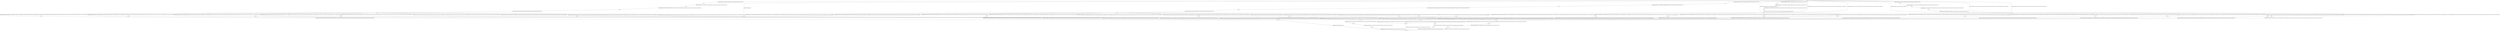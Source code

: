 digraph G {
  0 [shape=circle, ];
  1 [shape=circle, ];
  9 [shape=circle, ];
  12 [shape=circle, ];
  16 [shape=circle, ];
  19 [shape=circle, ];
  22 [shape=circle, ];
  51 [shape=circle, ];
  54 [shape=circle, ];
  58 [shape=circle, ];
  84 [shape=circle, ];
  85 [shape=circle, ];
  184 [shape=circle, ];
  185 [shape=circle, ];
  186 [shape=circle, ];
  325 [shape=circle, ];
  326 [shape=circle, ];
  327 [shape=circle, ];
  328 [shape=circle, ];
  333 [shape=circle, ];
  336 [shape=circle, ];
  350 [shape=circle, ];
  370 [shape=circle, ];
  371 [shape=circle, ];
  404 [shape=circle, ];
  407 [shape=circle, ];
  412 [shape=circle, ];
  417 [shape=circle, ];
  462 [shape=circle, ];
  463 [shape=circle, ];
  524 [shape=circle, ];
  525 [shape=circle, ];
  535 [shape=circle, ];
  542 [shape=circle, ];
  550 [shape=circle, ];
  585 [shape=circle, ];
  587 [shape=circle, ];
  588 [shape=circle, ];
  618 [shape=circle, ];
  2258 [shape=circle, ];
  2294 [shape=circle, ];
  2376 [shape=circle, ];
  2458 [shape=circle, ];
  5330 [shape=circle, ];
  5335 [shape=circle, ];
  5786 [shape=circle, ];
  5818 [shape=circle, ];
  7360 [shape=circle, ];
  7361 [shape=circle, ];
  7849 [shape=circle, ];
  
  
  0 -> 9 [label="((IAttacker(CTimerEnable 1))(((OTime((k 15)(gie false)(umem_val 0)(reg_val 0)(timerA_counter 0)(mode UM))))()8))",
          ];
  0 -> 12 [label="((IAttacker(CTimerEnable 4))(((OTime((k 15)(gie false)(umem_val 0)(reg_val 0)(timerA_counter 0)(mode UM))))()8))",
           ];
  0 -> 16 [label="((IAttacker(CTimerEnable 3))(((OTime((k 16)(gie false)(umem_val 0)(reg_val 0)(timerA_counter 0)(mode UM))))()8))",
           ];
  0 -> 19 [label="((IAttacker(CTimerEnable 2))(((OTime((k 15)(gie false)(umem_val 0)(reg_val 0)(timerA_counter 0)(mode UM))))()8))",
           ];
  9 -> 51 [label="((IAttacker(CCreateEncl(enc_s enc_e data_s data_e)))(((OTime((k 648)(gie true)(umem_val 0)(reg_val 0)(timerA_counter 0)(mode UM))))()18))",
           ];
  12 -> 54 [label="((IAttacker(CCreateEncl(enc_s enc_e data_s data_e)))(((OTime((k 648)(gie true)(umem_val 0)(reg_val 0)(timerA_counter 0)(mode UM))))()18))",
            ];
  16 -> 58 [label="((IAttacker(CCreateEncl(enc_s enc_e data_s data_e)))(((OTime((k 648)(gie true)(umem_val 0)(reg_val 0)(timerA_counter 0)(mode UM))))()18))",
            ];
  19 -> 22 [label="((IAttacker(CCreateEncl(enc_s enc_e data_s data_e)))(((OTime((k 648)(gie true)(umem_val 0)(reg_val 0)(timerA_counter 0)(mode UM))))()18))",
            ];
  22 -> 85 [label="((IAttacker(CJmpIn enc_s))(((OTime((k 18)(gie true)(umem_val 0)(reg_val 0)(timerA_counter 0)(mode UM)))(OJmpIn((k 3)(gie true)(umem_val 0)(reg_val 0)(timerA_counter 2)(mode PM))))()23))",
            ];
  51 -> 325 [label="((IAttacker(CJmpIn enc_s))(((OTime((k 18)(gie true)(umem_val 0)(reg_val 0)(timerA_counter 0)(mode UM)))(OJmpIn((k 3)(gie true)(umem_val 0)(reg_val 0)(timerA_counter 2)(mode PM))))()23))",
             ];
  54 -> 84 [label="((IAttacker(CJmpIn enc_s))(((OTime((k 18)(gie true)(umem_val 0)(reg_val 0)(timerA_counter 0)(mode UM)))(OJmpIn((k 3)(gie true)(umem_val 0)(reg_val 0)(timerA_counter 2)(mode PM))))()23))",
            ];
  58 -> 184 [label="((IAttacker(CJmpIn enc_s))(((OTime((k 18)(gie true)(umem_val 0)(reg_val 0)(timerA_counter 0)(mode UM)))(OJmpIn((k 3)(gie true)(umem_val 0)(reg_val 0)(timerA_counter 2)(mode PM))))()23))",
             ];
  84 -> 462 [label="((IEnclave(CInst(I_CMP(S_IMM 0)(D_R(R 4)))))(((OTime((k 1)(gie true)(umem_val 0)(reg_val 0)(timerA_counter 3)(mode PM))))()24))",
             ];
  85 -> 186 [label="((IEnclave(CInst(I_CMP(S_IMM 0)(D_R(R 4)))))(((OTime((k 1)(gie true)(umem_val 0)(reg_val 0)(timerA_counter 3)(mode PM))))()24))",
             ];
  184 -> 185 [label="((IEnclave(CInst(I_CMP(S_IMM 0)(D_R(R 4)))))(((OTime((k 1)(gie true)(umem_val 0)(reg_val 0)(timerA_counter 3)(mode PM))))()24))",
              ];
  185 -> 0 [label="((IEnclave(CIfZ(((CInst(I_MOV(S_IMM 42)(D_AMP_MEM unprot_mem)))(CInst I_NOP))((CInst I_NOP)(CInst(I_MOV(S_IMM 42)(D_AMP_MEM unprot_mem)))))))((OReset)()24))",
            ];
  185 -> 0 [label="((IEnclave(CIfZ(((CInst(I_MOV(S_AMP unprot_mem)(D_R(R 8))))(CInst I_NOP))((CInst I_NOP)(CInst(I_MOV(S_AMP unprot_mem)(D_R(R 8))))))))((OReset)()24))",
            ];
  185 -> 0 [label="((IEnclave(CIfZ((CRst(CInst I_NOP))((CInst I_NOP)CRst))))((OReset)()24))",
            ];
  185 -> 550 [label="((IEnclave(CIfZ(((CInst I_DINT)(CInst I_NOP))((CInst I_NOP)(CInst I_DINT)))))(((OTime_Handle((k 3)(gie true)(umem_val 0)(reg_val 0)(timerA_counter 0)(mode PM))((k 9)(gie false)(umem_val 0)(reg_val 0)(timerA_counter 3)(mode UM))))((S_3 E_3)(S_4 E_4)(S_5 E_5)(S_6 E_6)(S_7 E_7)(S_8 E_8)(S_9 E_9))27))",
              ];
  185 -> 550 [label="((IEnclave(CIfZ(((CInst(I_MOV(S_R(R 5))(D_R(R 5))))(CInst I_NOP))((CInst I_NOP)(CInst(I_MOV(S_R(R 5))(D_R(R 5))))))))(((OTime_Handle((k 3)(gie true)(umem_val 0)(reg_val 0)(timerA_counter 0)(mode PM))((k 9)(gie false)(umem_val 0)(reg_val 0)(timerA_counter 3)(mode UM))))((S_3 E_3)(S_4 E_4)(S_5 E_5)(S_6 E_6)(S_7 E_7)(S_8 E_8)(S_9 E_9))27))",
              ];
  185 -> 585 [label="((IEnclave(CIfZ(((CInst(I_MOV(S_AMP enc_s)(D_AMP_MEM enc_s)))(CInst I_NOP))((CInst I_NOP)(CInst(I_MOV(S_AMP enc_s)(D_AMP_MEM enc_s)))))))(((OTime_Handle((k 9)(gie true)(umem_val 0)(reg_val 0)(timerA_counter 0)(mode PM))((k 3)(gie false)(umem_val 0)(reg_val 0)(timerA_counter 3)(mode UM))))((S_3 E_3)(S_4 E_4)(S_5 E_5)(S_6 E_6)(S_7 E_7)(S_8 E_8)(S_9 E_9))27))",
              ];
  185 -> 587 [label="((IEnclave(CIfZ(((CInst(I_MOV(S_IMM 42)(D_AMP_MEM data_s)))(CInst I_NOP))((CInst I_NOP)(CInst(I_MOV(S_IMM 42)(D_AMP_MEM data_s)))))))(((OTime_Handle((k 7)(gie true)(umem_val 0)(reg_val 0)(timerA_counter 4)(mode PM))((k 5)(gie false)(umem_val 0)(reg_val 0)(timerA_counter 3)(mode UM))))((S_3 E_3)(S_4 E_4)(S_5 E_5)(S_6 E_6)(S_7 E_7)(S_8 E_8)(S_9 E_9))27))",
              ];
  185 -> 588 [label="((IEnclave(CIfZ(((CInst(I_JMP(S_IMM data_s)))(CInst(I_ADD(S_IMM 1)(D_R(R 4)))))((CInst(I_ADD(S_IMM 1)(D_R(R 4))))(CInst(I_JMP(S_IMM data_s)))))))(((OTime((k 2)(gie true)(umem_val 0)(reg_val 0)(timerA_counter 5)(mode PM)))(OJmpOut_Handle((k 3)(gie true)(umem_val 0)(reg_val 0)(timerA_counter 2)(mode UM))((k 7)(gie false)(umem_val 0)(reg_val 0)(timerA_counter 3)(mode UM))))((S_3 E_3)(S_4 E_4)(S_5 E_5)(S_6 E_6)(S_7 E_7)(S_8 E_8)(S_9 E_9))27))",
              ];
  185 -> 618 [label="((IEnclave(CIfZ(((CInst(I_ADD(S_IMM 1)(D_AMP_MEM data_s)))(CInst I_NOP))((CInst I_NOP)(CInst(I_ADD(S_IMM 1)(D_AMP_MEM data_s)))))))(((OTime_Handle((k 6)(gie true)(umem_val 0)(reg_val 0)(timerA_counter 3)(mode PM))((k 6)(gie false)(umem_val 0)(reg_val 0)(timerA_counter 3)(mode UM))))((S_3 E_3)(S_4 E_4)(S_5 E_5)(S_6 E_6)(S_7 E_7)(S_8 E_8)(S_9 E_9))27))",
              ];
  186 -> 328 [label="((IEnclave(CIfZ(((CInst(I_ADD(S_IMM 1)(D_AMP_MEM data_s)))(CInst I_NOP))((CInst I_NOP)(CInst(I_ADD(S_IMM 1)(D_AMP_MEM data_s)))))))(((OTime_Handle((k 2)(gie true)(umem_val 0)(reg_val 0)(timerA_counter 0)(mode PM))((k 9)(gie false)(umem_val 0)(reg_val 0)(timerA_counter 4)(mode UM))))((S_2 E_2)(S_3 E_3)(S_4 E_4)(S_5 E_5)(S_6 E_6)(S_7 E_7)(S_8 E_8)(S_9 E_9))26))",
              ];
  186 -> 333 [label="((IEnclave(CIfZ(((CInst I_DINT)(CInst I_NOP))((CInst I_NOP)(CInst I_DINT)))))(((OTime_Handle((k 2)(gie true)(umem_val 0)(reg_val 0)(timerA_counter 0)(mode PM))((k 9)(gie false)(umem_val 0)(reg_val 0)(timerA_counter 4)(mode UM))))((S_2 E_2)(S_3 E_3)(S_4 E_4)(S_5 E_5)(S_6 E_6)(S_7 E_7)(S_8 E_8)(S_9 E_9))26))",
              ];
  186 -> 333 [label="((IEnclave(CIfZ(((CInst(I_MOV(S_R(R 5))(D_R(R 5))))(CInst I_NOP))((CInst I_NOP)(CInst(I_MOV(S_R(R 5))(D_R(R 5))))))))(((OTime_Handle((k 2)(gie true)(umem_val 0)(reg_val 0)(timerA_counter 0)(mode PM))((k 9)(gie false)(umem_val 0)(reg_val 0)(timerA_counter 4)(mode UM))))((S_2 E_2)(S_3 E_3)(S_4 E_4)(S_5 E_5)(S_6 E_6)(S_7 E_7)(S_8 E_8)(S_9 E_9))26))",
              ];
  186 -> 336 [label="((IEnclave(CIfZ(((CInst(I_MOV(S_IMM 42)(D_AMP_MEM data_s)))(CInst I_NOP))((CInst I_NOP)(CInst(I_MOV(S_IMM 42)(D_AMP_MEM data_s)))))))(((OTime_Handle((k 2)(gie true)(umem_val 0)(reg_val 0)(timerA_counter 0)(mode PM))((k 9)(gie false)(umem_val 0)(reg_val 0)(timerA_counter 4)(mode UM))))((S_2 E_2)(S_3 E_3)(S_4 E_4)(S_5 E_5)(S_6 E_6)(S_7 E_7)(S_8 E_8)(S_9 E_9))26))",
              ];
  186 -> 350 [label="((IEnclave(CIfZ(((CInst(I_MOV(S_IMM 42)(D_AMP_MEM unprot_mem)))(CInst I_NOP))((CInst I_NOP)(CInst(I_MOV(S_IMM 42)(D_AMP_MEM unprot_mem)))))))(((OTime_Handle((k 2)(gie true)(umem_val 0)(reg_val 0)(timerA_counter 0)(mode PM))((k 9)(gie false)(umem_val 0)(reg_val 0)(timerA_counter 4)(mode UM))))((S_2 E_2)(S_3 E_3)(S_4 E_4)(S_5 E_5)(S_6 E_6)(S_7 E_7)(S_8 E_8)(S_9 E_9))26))",
              ];
  186 -> 350 [label="((IEnclave(CIfZ(((CInst(I_MOV(S_AMP unprot_mem)(D_R(R 8))))(CInst I_NOP))((CInst I_NOP)(CInst(I_MOV(S_AMP unprot_mem)(D_R(R 8))))))))(((OTime_Handle((k 2)(gie true)(umem_val 0)(reg_val 0)(timerA_counter 0)(mode PM))((k 9)(gie false)(umem_val 0)(reg_val 0)(timerA_counter 4)(mode UM))))((S_2 E_2)(S_3 E_3)(S_4 E_4)(S_5 E_5)(S_6 E_6)(S_7 E_7)(S_8 E_8)(S_9 E_9))26))",
              ];
  186 -> 350 [label="((IEnclave(CIfZ((CRst(CInst I_NOP))((CInst I_NOP)CRst))))(((OTime_Handle((k 2)(gie true)(umem_val 0)(reg_val 0)(timerA_counter 0)(mode PM))((k 9)(gie false)(umem_val 0)(reg_val 0)(timerA_counter 4)(mode UM))))((S_2 E_2)(S_3 E_3)(S_4 E_4)(S_5 E_5)(S_6 E_6)(S_7 E_7)(S_8 E_8)(S_9 E_9))26))",
              ];
  186 -> 370 [label="((IEnclave(CIfZ(((CInst(I_JMP(S_IMM data_s)))(CInst(I_ADD(S_IMM 1)(D_R(R 4)))))((CInst(I_ADD(S_IMM 1)(D_R(R 4))))(CInst(I_JMP(S_IMM data_s)))))))(((OTime_Handle((k 2)(gie true)(umem_val 0)(reg_val 0)(timerA_counter 0)(mode PM))((k 9)(gie false)(umem_val 0)(reg_val 0)(timerA_counter 4)(mode UM))))((S_2 E_2)(S_3 E_3)(S_4 E_4)(S_5 E_5)(S_6 E_6)(S_7 E_7)(S_8 E_8)(S_9 E_9))26))",
              ];
  186 -> 371 [label="((IEnclave(CIfZ(((CInst(I_MOV(S_AMP enc_s)(D_AMP_MEM enc_s)))(CInst I_NOP))((CInst I_NOP)(CInst(I_MOV(S_AMP enc_s)(D_AMP_MEM enc_s)))))))(((OTime_Handle((k 2)(gie true)(umem_val 0)(reg_val 0)(timerA_counter 0)(mode PM))((k 9)(gie false)(umem_val 0)(reg_val 0)(timerA_counter 4)(mode UM))))((S_2 E_2)(S_3 E_3)(S_4 E_4)(S_5 E_5)(S_6 E_6)(S_7 E_7)(S_8 E_8)(S_9 E_9))26))",
              ];
  325 -> 326 [label="((IEnclave(CInst(I_CMP(S_IMM 0)(D_R(R 4)))))(((OTime((k 1)(gie true)(umem_val 0)(reg_val 0)(timerA_counter 3)(mode PM))))()24))",
              ];
  326 -> 327 [label="((IEnclave(CIfZ(((CInst(I_ADD(S_IMM 1)(D_AMP_MEM data_s)))(CInst I_NOP))((CInst I_NOP)(CInst(I_ADD(S_IMM 1)(D_AMP_MEM data_s)))))))(((OTime_Handle((k 2)(gie true)(umem_val 0)(reg_val 0)(timerA_counter 1)(mode PM))((k 8)(gie false)(umem_val 0)(reg_val 0)(timerA_counter 1)(mode UM))))((S_2 E_2)(S_3 E_3)(S_4 E_4)(S_5 E_5)(S_6 E_6)(S_7 E_7)(S_8 E_8)(S_9 E_9))26))",
              ];
  326 -> 350 [label="((IEnclave(CIfZ(((CInst(I_MOV(S_IMM 42)(D_AMP_MEM unprot_mem)))(CInst I_NOP))((CInst I_NOP)(CInst(I_MOV(S_IMM 42)(D_AMP_MEM unprot_mem)))))))(((OTime_Handle((k 2)(gie true)(umem_val 0)(reg_val 0)(timerA_counter 1)(mode PM))((k 8)(gie false)(umem_val 0)(reg_val 0)(timerA_counter 1)(mode UM))))((S_2 E_2)(S_3 E_3)(S_4 E_4)(S_5 E_5)(S_6 E_6)(S_7 E_7)(S_8 E_8)(S_9 E_9))26))",
              ];
  326 -> 350 [label="((IEnclave(CIfZ(((CInst(I_MOV(S_AMP unprot_mem)(D_R(R 8))))(CInst I_NOP))((CInst I_NOP)(CInst(I_MOV(S_AMP unprot_mem)(D_R(R 8))))))))(((OTime_Handle((k 2)(gie true)(umem_val 0)(reg_val 0)(timerA_counter 1)(mode PM))((k 8)(gie false)(umem_val 0)(reg_val 0)(timerA_counter 1)(mode UM))))((S_2 E_2)(S_3 E_3)(S_4 E_4)(S_5 E_5)(S_6 E_6)(S_7 E_7)(S_8 E_8)(S_9 E_9))26))",
              ];
  326 -> 350 [label="((IEnclave(CIfZ((CRst(CInst I_NOP))((CInst I_NOP)CRst))))(((OTime_Handle((k 2)(gie true)(umem_val 0)(reg_val 0)(timerA_counter 1)(mode PM))((k 8)(gie false)(umem_val 0)(reg_val 0)(timerA_counter 1)(mode UM))))((S_2 E_2)(S_3 E_3)(S_4 E_4)(S_5 E_5)(S_6 E_6)(S_7 E_7)(S_8 E_8)(S_9 E_9))26))",
              ];
  326 -> 404 [label="((IEnclave(CIfZ(((CInst(I_JMP(S_IMM data_s)))(CInst(I_ADD(S_IMM 1)(D_R(R 4)))))((CInst(I_ADD(S_IMM 1)(D_R(R 4))))(CInst(I_JMP(S_IMM data_s)))))))(((OTime_Handle((k 2)(gie true)(umem_val 0)(reg_val 0)(timerA_counter 1)(mode PM))((k 8)(gie false)(umem_val 0)(reg_val 0)(timerA_counter 1)(mode UM))))((S_2 E_2)(S_3 E_3)(S_4 E_4)(S_5 E_5)(S_6 E_6)(S_7 E_7)(S_8 E_8)(S_9 E_9))26))",
              ];
  326 -> 407 [label="((IEnclave(CIfZ(((CInst(I_MOV(S_IMM 42)(D_AMP_MEM data_s)))(CInst I_NOP))((CInst I_NOP)(CInst(I_MOV(S_IMM 42)(D_AMP_MEM data_s)))))))(((OTime_Handle((k 2)(gie true)(umem_val 0)(reg_val 0)(timerA_counter 1)(mode PM))((k 8)(gie false)(umem_val 0)(reg_val 0)(timerA_counter 1)(mode UM))))((S_2 E_2)(S_3 E_3)(S_4 E_4)(S_5 E_5)(S_6 E_6)(S_7 E_7)(S_8 E_8)(S_9 E_9))26))",
              ];
  326 -> 412 [label="((IEnclave(CIfZ(((CInst I_DINT)(CInst I_NOP))((CInst I_NOP)(CInst I_DINT)))))(((OTime_Handle((k 2)(gie true)(umem_val 0)(reg_val 0)(timerA_counter 1)(mode PM))((k 8)(gie false)(umem_val 0)(reg_val 0)(timerA_counter 1)(mode UM))))((S_2 E_2)(S_3 E_3)(S_4 E_4)(S_5 E_5)(S_6 E_6)(S_7 E_7)(S_8 E_8)(S_9 E_9))26))",
              ];
  326 -> 412 [label="((IEnclave(CIfZ(((CInst(I_MOV(S_R(R 5))(D_R(R 5))))(CInst I_NOP))((CInst I_NOP)(CInst(I_MOV(S_R(R 5))(D_R(R 5))))))))(((OTime_Handle((k 2)(gie true)(umem_val 0)(reg_val 0)(timerA_counter 1)(mode PM))((k 8)(gie false)(umem_val 0)(reg_val 0)(timerA_counter 1)(mode UM))))((S_2 E_2)(S_3 E_3)(S_4 E_4)(S_5 E_5)(S_6 E_6)(S_7 E_7)(S_8 E_8)(S_9 E_9))26))",
              ];
  326 -> 417 [label="((IEnclave(CIfZ(((CInst(I_MOV(S_AMP enc_s)(D_AMP_MEM enc_s)))(CInst I_NOP))((CInst I_NOP)(CInst(I_MOV(S_AMP enc_s)(D_AMP_MEM enc_s)))))))(((OTime_Handle((k 2)(gie true)(umem_val 0)(reg_val 0)(timerA_counter 1)(mode PM))((k 8)(gie false)(umem_val 0)(reg_val 0)(timerA_counter 1)(mode UM))))((S_2 E_2)(S_3 E_3)(S_4 E_4)(S_5 E_5)(S_6 E_6)(S_7 E_7)(S_8 E_8)(S_9 E_9))26))",
              ];
  327 -> 2258 [label="((IAttacker CReti)(((OTime((k 14)(gie false)(umem_val 0)(reg_val 0)(timerA_counter 0)(mode UM)))(OReti((k 4)(gie true)(umem_val 0)(reg_val 0)(timerA_counter 0)(mode PM)))(OTime((k 7)(gie true)(umem_val 0)(reg_val 0)(timerA_counter 0)(mode PM))))()37))",
               ];
  328 -> 2258 [label="((IAttacker CReti)(((OTime((k 14)(gie false)(umem_val 0)(reg_val 0)(timerA_counter 0)(mode UM)))(OReti((k 3)(gie true)(umem_val 0)(reg_val 0)(timerA_counter 0)(mode PM)))(OTime((k 7)(gie true)(umem_val 0)(reg_val 0)(timerA_counter 0)(mode PM))))()37))",
               ];
  333 -> 2294 [label="((IAttacker CReti)(((OTime((k 14)(gie false)(umem_val 0)(reg_val 0)(timerA_counter 0)(mode UM)))(OReti((k 3)(gie true)(umem_val 0)(reg_val 0)(timerA_counter 0)(mode PM)))(OTime((k 4)(gie true)(umem_val 0)(reg_val 0)(timerA_counter 0)(mode PM))))()37))",
               ];
  336 -> 2458 [label="((IAttacker CReti)(((OTime((k 14)(gie false)(umem_val 0)(reg_val 0)(timerA_counter 0)(mode UM)))(OReti((k 3)(gie true)(umem_val 0)(reg_val 0)(timerA_counter 0)(mode PM)))(OTime((k 8)(gie true)(umem_val 0)(reg_val 0)(timerA_counter 0)(mode PM))))()37))",
               ];
  350 -> 0 [label="((IAttacker CReti)((OReset)()26))", ];
  370 -> 2376 [label="((IAttacker CReti)(((OTime((k 14)(gie false)(umem_val 0)(reg_val 0)(timerA_counter 0)(mode UM)))(OReti((k 3)(gie true)(umem_val 0)(reg_val 0)(timerA_counter 0)(mode PM)))(OJmpOut((k 3)(gie true)(umem_val 0)(reg_val 0)(timerA_counter 0)(mode UM))))()35))",
               ];
  371 -> 2294 [label="((IAttacker CReti)(((OTime((k 14)(gie false)(umem_val 0)(reg_val 0)(timerA_counter 0)(mode UM)))(OReti((k 3)(gie true)(umem_val 0)(reg_val 0)(timerA_counter 0)(mode PM)))(OTime((k 10)(gie true)(umem_val 0)(reg_val 0)(timerA_counter 0)(mode PM))))()37))",
               ];
  404 -> 2376 [label="((IAttacker CReti)(((OTime((k 14)(gie false)(umem_val 0)(reg_val 0)(timerA_counter 0)(mode UM)))(OReti((k 4)(gie true)(umem_val 0)(reg_val 0)(timerA_counter 0)(mode PM)))(OJmpOut((k 3)(gie true)(umem_val 0)(reg_val 0)(timerA_counter 0)(mode UM))))()35))",
               ];
  407 -> 2458 [label="((IAttacker CReti)(((OTime((k 14)(gie false)(umem_val 0)(reg_val 0)(timerA_counter 0)(mode UM)))(OReti((k 4)(gie true)(umem_val 0)(reg_val 0)(timerA_counter 0)(mode PM)))(OTime((k 8)(gie true)(umem_val 0)(reg_val 0)(timerA_counter 0)(mode PM))))()37))",
               ];
  412 -> 2294 [label="((IAttacker CReti)(((OTime((k 14)(gie false)(umem_val 0)(reg_val 0)(timerA_counter 0)(mode UM)))(OReti((k 4)(gie true)(umem_val 0)(reg_val 0)(timerA_counter 0)(mode PM)))(OTime((k 4)(gie true)(umem_val 0)(reg_val 0)(timerA_counter 0)(mode PM))))()37))",
               ];
  417 -> 2294 [label="((IAttacker CReti)(((OTime((k 14)(gie false)(umem_val 0)(reg_val 0)(timerA_counter 0)(mode UM)))(OReti((k 4)(gie true)(umem_val 0)(reg_val 0)(timerA_counter 0)(mode PM)))(OTime((k 10)(gie true)(umem_val 0)(reg_val 0)(timerA_counter 0)(mode PM))))()37))",
               ];
  462 -> 0 [label="((IEnclave(CIfZ(((CInst(I_MOV(S_IMM 42)(D_AMP_MEM unprot_mem)))(CInst I_NOP))((CInst I_NOP)(CInst(I_MOV(S_IMM 42)(D_AMP_MEM unprot_mem)))))))((OReset)()24))",
            ];
  462 -> 0 [label="((IEnclave(CIfZ(((CInst(I_MOV(S_AMP unprot_mem)(D_R(R 8))))(CInst I_NOP))((CInst I_NOP)(CInst(I_MOV(S_AMP unprot_mem)(D_R(R 8))))))))((OReset)()24))",
            ];
  462 -> 0 [label="((IEnclave(CIfZ((CRst(CInst I_NOP))((CInst I_NOP)CRst))))((OReset)()24))",
            ];
  462 -> 463 [label="((IEnclave(CIfZ(((CInst I_DINT)(CInst I_NOP))((CInst I_NOP)(CInst I_DINT)))))(((OTime_Handle((k 4)(gie true)(umem_val 0)(reg_val 0)(timerA_counter 0)(mode PM))((k 9)(gie false)(umem_val 0)(reg_val 0)(timerA_counter 2)(mode UM))))((S_4 E_4)(S_5 E_5)(S_6 E_6)(S_7 E_7)(S_8 E_8)(S_9 E_9))28))",
              ];
  462 -> 463 [label="((IEnclave(CIfZ(((CInst(I_MOV(S_R(R 5))(D_R(R 5))))(CInst I_NOP))((CInst I_NOP)(CInst(I_MOV(S_R(R 5))(D_R(R 5))))))))(((OTime_Handle((k 4)(gie true)(umem_val 0)(reg_val 0)(timerA_counter 0)(mode PM))((k 9)(gie false)(umem_val 0)(reg_val 0)(timerA_counter 2)(mode UM))))((S_4 E_4)(S_5 E_5)(S_6 E_6)(S_7 E_7)(S_8 E_8)(S_9 E_9))28))",
              ];
  462 -> 524 [label="((IEnclave(CIfZ(((CInst(I_MOV(S_IMM 42)(D_AMP_MEM data_s)))(CInst I_NOP))((CInst I_NOP)(CInst(I_MOV(S_IMM 42)(D_AMP_MEM data_s)))))))(((OTime_Handle((k 7)(gie true)(umem_val 0)(reg_val 0)(timerA_counter 3)(mode PM))((k 6)(gie false)(umem_val 0)(reg_val 0)(timerA_counter 2)(mode UM))))((S_3 E_3)(S_4 E_4)(S_5 E_5)(S_6 E_6)(S_7 E_7)(S_8 E_8)(S_9 E_9))27))",
              ];
  462 -> 525 [label="((IEnclave(CIfZ(((CInst(I_JMP(S_IMM data_s)))(CInst(I_ADD(S_IMM 1)(D_R(R 4)))))((CInst(I_ADD(S_IMM 1)(D_R(R 4))))(CInst(I_JMP(S_IMM data_s)))))))(((OTime((k 2)(gie true)(umem_val 0)(reg_val 0)(timerA_counter 5)(mode PM)))(OJmpOut_Handle((k 3)(gie true)(umem_val 0)(reg_val 0)(timerA_counter 1)(mode UM))((k 8)(gie false)(umem_val 0)(reg_val 0)(timerA_counter 2)(mode UM))))((S_3 E_3)(S_4 E_4)(S_5 E_5)(S_6 E_6)(S_7 E_7)(S_8 E_8)(S_9 E_9))27))",
              ];
  462 -> 535 [label="((IEnclave(CIfZ(((CInst(I_ADD(S_IMM 1)(D_AMP_MEM data_s)))(CInst I_NOP))((CInst I_NOP)(CInst(I_ADD(S_IMM 1)(D_AMP_MEM data_s)))))))(((OTime_Handle((k 6)(gie true)(umem_val 0)(reg_val 0)(timerA_counter 2)(mode PM))((k 7)(gie false)(umem_val 0)(reg_val 0)(timerA_counter 2)(mode UM))))((S_3 E_3)(S_4 E_4)(S_5 E_5)(S_6 E_6)(S_7 E_7)(S_8 E_8)(S_9 E_9))27))",
              ];
  462 -> 542 [label="((IEnclave(CIfZ(((CInst(I_MOV(S_AMP enc_s)(D_AMP_MEM enc_s)))(CInst I_NOP))((CInst I_NOP)(CInst(I_MOV(S_AMP enc_s)(D_AMP_MEM enc_s)))))))(((OTime_Handle((k 9)(gie true)(umem_val 0)(reg_val 0)(timerA_counter 5)(mode PM))((k 4)(gie false)(umem_val 0)(reg_val 0)(timerA_counter 2)(mode UM))))((S_3 E_3)(S_4 E_4)(S_5 E_5)(S_6 E_6)(S_7 E_7)(S_8 E_8)(S_9 E_9))27))",
              ];
  463 -> 2294 [label="((IAttacker CReti)(((OTime((k 14)(gie false)(umem_val 0)(reg_val 0)(timerA_counter 0)(mode UM)))(OReti((k 3)(gie true)(umem_val 0)(reg_val 0)(timerA_counter 0)(mode PM)))(OTime((k 2)(gie true)(umem_val 0)(reg_val 0)(timerA_counter 0)(mode PM))))()37))",
               ];
  524 -> 2458 [label="((IAttacker CReti)(((OTime((k 14)(gie false)(umem_val 0)(reg_val 0)(timerA_counter 0)(mode UM)))(OReti((k 6)(gie true)(umem_val 0)(reg_val 0)(timerA_counter 0)(mode PM)))(OTime((k 3)(gie true)(umem_val 0)(reg_val 0)(timerA_counter 0)(mode PM))))()37))",
               ];
  525 -> 2376 [label="((IAttacker CReti)(((OTime((k 14)(gie false)(umem_val 0)(reg_val 0)(timerA_counter 0)(mode UM)))(OReti((k 4)(gie true)(umem_val 0)(reg_val 0)(timerA_counter 0)(mode UM))))()35))",
               ];
  535 -> 2258 [label="((IAttacker CReti)(((OTime((k 14)(gie false)(umem_val 0)(reg_val 0)(timerA_counter 0)(mode UM)))(OReti((k 5)(gie true)(umem_val 0)(reg_val 0)(timerA_counter 0)(mode PM)))(OTime((k 3)(gie true)(umem_val 0)(reg_val 0)(timerA_counter 0)(mode PM))))()37))",
               ];
  542 -> 2294 [label="((IAttacker CReti)(((OTime((k 14)(gie false)(umem_val 0)(reg_val 0)(timerA_counter 0)(mode UM)))(OReti((k 8)(gie true)(umem_val 0)(reg_val 0)(timerA_counter 0)(mode PM)))(OTime((k 3)(gie true)(umem_val 0)(reg_val 0)(timerA_counter 0)(mode PM))))()37))",
               ];
  550 -> 2294 [label="((IAttacker CReti)(((OTime((k 14)(gie false)(umem_val 0)(reg_val 0)(timerA_counter 0)(mode UM)))(OReti((k 3)(gie true)(umem_val 0)(reg_val 0)(timerA_counter 0)(mode PM)))(OTime((k 3)(gie true)(umem_val 0)(reg_val 0)(timerA_counter 0)(mode PM))))()37))",
               ];
  585 -> 2294 [label="((IAttacker CReti)(((OTime((k 14)(gie false)(umem_val 0)(reg_val 0)(timerA_counter 0)(mode UM)))(OReti((k 9)(gie true)(umem_val 0)(reg_val 0)(timerA_counter 0)(mode PM)))(OTime((k 3)(gie true)(umem_val 0)(reg_val 0)(timerA_counter 0)(mode PM))))()37))",
               ];
  587 -> 2458 [label="((IAttacker CReti)(((OTime((k 14)(gie false)(umem_val 0)(reg_val 0)(timerA_counter 0)(mode UM)))(OReti((k 7)(gie true)(umem_val 0)(reg_val 0)(timerA_counter 0)(mode PM)))(OTime((k 3)(gie true)(umem_val 0)(reg_val 0)(timerA_counter 0)(mode PM))))()37))",
               ];
  588 -> 2376 [label="((IAttacker CReti)(((OTime((k 14)(gie false)(umem_val 0)(reg_val 0)(timerA_counter 0)(mode UM)))(OReti((k 5)(gie true)(umem_val 0)(reg_val 0)(timerA_counter 0)(mode UM))))()35))",
               ];
  618 -> 2258 [label="((IAttacker CReti)(((OTime((k 14)(gie false)(umem_val 0)(reg_val 0)(timerA_counter 0)(mode UM)))(OReti((k 6)(gie true)(umem_val 0)(reg_val 0)(timerA_counter 0)(mode PM)))(OTime((k 3)(gie true)(umem_val 0)(reg_val 0)(timerA_counter 0)(mode PM))))()37))",
               ];
  2258 -> 5330 [label="((IEnclave(CInst(I_JMP(S_IMM enc_e))))(((OJmpOut((k 3)(gie true)(umem_val 0)(reg_val 0)(timerA_counter 0)(mode UM))))()38))",
                ];
  2258 -> 5786 [label="((IEnclave(CInst(I_MOV(S_AMP data_s)(D_R(R 4)))))(((OTime((k 3)(gie true)(umem_val 0)(reg_val 0)(timerA_counter 0)(mode PM))))()38))",
                ];
  2294 -> 5330 [label="((IEnclave(CInst(I_JMP(S_IMM enc_e))))(((OJmpOut((k 3)(gie true)(umem_val 0)(reg_val 0)(timerA_counter 0)(mode UM))))()38))",
                ];
  2294 -> 5818 [label="((IEnclave(CInst(I_MOV(S_AMP data_s)(D_R(R 4)))))(((OTime((k 3)(gie true)(umem_val 0)(reg_val 0)(timerA_counter 0)(mode PM))))()38))",
                ];
  2376 -> 1 [label="((IAttacker(CInst I_NOP))((OMaybeDiverge)()35))", ];
  2458 -> 5330 [label="((IEnclave(CInst(I_JMP(S_IMM enc_e))))(((OJmpOut((k 3)(gie true)(umem_val 0)(reg_val 0)(timerA_counter 0)(mode UM))))()38))",
                ];
  2458 -> 5335 [label="((IEnclave(CInst(I_MOV(S_AMP data_s)(D_R(R 4)))))(((OTime((k 3)(gie true)(umem_val 0)(reg_val 0)(timerA_counter 0)(mode PM))))()38))",
                ];
  5330 -> 1 [label="((IAttacker(CInst I_NOP))(((OTime((k 1)(gie false)(umem_val 0)(reg_val 0)(timerA_counter 0)(mode UM))))()41))",
             ];
  5335 -> 7360 [label="((IEnclave(CInst(I_JMP(S_IMM enc_e))))(((OJmpOut((k 3)(gie true)(umem_val 0)(reg_val 42)(timerA_counter 0)(mode UM))))()39))",
                ];
  5786 -> 7849 [label="((IEnclave(CInst(I_JMP(S_IMM enc_e))))(((OJmpOut((k 3)(gie true)(umem_val 0)(reg_val 1)(timerA_counter 0)(mode UM))))()39))",
                ];
  5818 -> 7361 [label="((IEnclave(CInst(I_JMP(S_IMM enc_e))))(((OJmpOut((k 3)(gie true)(umem_val 0)(reg_val 0)(timerA_counter 0)(mode UM))))()39))",
                ];
  7360 -> 1 [label="((IAttacker(CInst I_NOP))(((OTime((k 1)(gie false)(umem_val 0)(reg_val 42)(timerA_counter 0)(mode UM))))()42))",
             ];
  7361 -> 1 [label="((IAttacker(CInst I_NOP))(((OTime((k 1)(gie false)(umem_val 0)(reg_val 0)(timerA_counter 0)(mode UM))))()42))",
             ];
  7849 -> 1 [label="((IAttacker(CInst I_NOP))(((OTime((k 1)(gie false)(umem_val 0)(reg_val 1)(timerA_counter 0)(mode UM))))()42))",
             ];
  
  }
